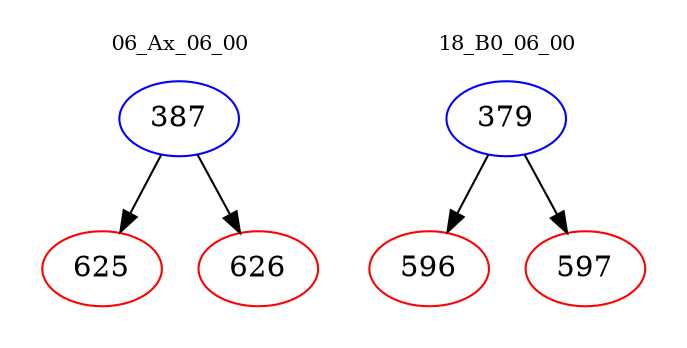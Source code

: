 digraph{
subgraph cluster_0 {
color = white
label = "06_Ax_06_00";
fontsize=10;
T0_387 [label="387", color="blue"]
T0_387 -> T0_625 [color="black"]
T0_625 [label="625", color="red"]
T0_387 -> T0_626 [color="black"]
T0_626 [label="626", color="red"]
}
subgraph cluster_1 {
color = white
label = "18_B0_06_00";
fontsize=10;
T1_379 [label="379", color="blue"]
T1_379 -> T1_596 [color="black"]
T1_596 [label="596", color="red"]
T1_379 -> T1_597 [color="black"]
T1_597 [label="597", color="red"]
}
}
